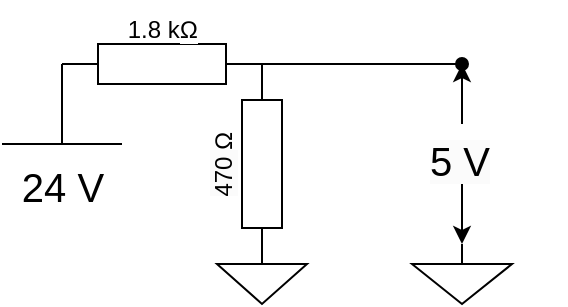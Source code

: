 <mxfile version="20.7.4" type="github">
  <diagram id="1Y1ot4NXpsam_9F01_-j" name="Page-1">
    <mxGraphModel dx="512" dy="279" grid="1" gridSize="10" guides="1" tooltips="1" connect="1" arrows="1" fold="1" page="1" pageScale="1" pageWidth="1169" pageHeight="827" math="0" shadow="0">
      <root>
        <mxCell id="0" />
        <mxCell id="1" parent="0" />
        <mxCell id="NNe2MkwTKoM-TwKIev49-5" style="edgeStyle=none;rounded=0;orthogonalLoop=1;jettySize=auto;html=1;exitX=1;exitY=0.5;exitDx=0;exitDy=0;exitPerimeter=0;endArrow=oval;endFill=1;" edge="1" parent="1" source="NNe2MkwTKoM-TwKIev49-1">
          <mxGeometry relative="1" as="geometry">
            <mxPoint x="440" y="120" as="targetPoint" />
          </mxGeometry>
        </mxCell>
        <mxCell id="NNe2MkwTKoM-TwKIev49-1" value="" style="pointerEvents=1;verticalLabelPosition=bottom;shadow=0;dashed=0;align=center;html=1;verticalAlign=top;shape=mxgraph.electrical.resistors.resistor_1;" vertex="1" parent="1">
          <mxGeometry x="240" y="110" width="100" height="20" as="geometry" />
        </mxCell>
        <mxCell id="NNe2MkwTKoM-TwKIev49-2" value="" style="pointerEvents=1;verticalLabelPosition=bottom;shadow=0;dashed=0;align=center;html=1;verticalAlign=top;shape=mxgraph.electrical.resistors.resistor_1;direction=south;" vertex="1" parent="1">
          <mxGeometry x="330" y="120" width="20" height="100" as="geometry" />
        </mxCell>
        <mxCell id="NNe2MkwTKoM-TwKIev49-3" value="" style="pointerEvents=1;verticalLabelPosition=bottom;shadow=0;dashed=0;align=center;html=1;verticalAlign=top;shape=mxgraph.electrical.signal_sources.signal_ground;" vertex="1" parent="1">
          <mxGeometry x="317.5" y="210" width="45" height="30" as="geometry" />
        </mxCell>
        <mxCell id="NNe2MkwTKoM-TwKIev49-4" value="&lt;span style=&quot;font-size: 20px;&quot;&gt;24 V&lt;/span&gt;" style="pointerEvents=1;verticalLabelPosition=bottom;shadow=0;dashed=0;align=center;html=1;verticalAlign=top;shape=mxgraph.electrical.signal_sources.vss2;fontSize=24;flipV=1;" vertex="1" parent="1">
          <mxGeometry x="210" y="120" width="60" height="40" as="geometry" />
        </mxCell>
        <mxCell id="NNe2MkwTKoM-TwKIev49-6" value="" style="pointerEvents=1;verticalLabelPosition=bottom;shadow=0;dashed=0;align=center;html=1;verticalAlign=top;shape=mxgraph.electrical.signal_sources.signal_ground;" vertex="1" parent="1">
          <mxGeometry x="415" y="210" width="50" height="30" as="geometry" />
        </mxCell>
        <mxCell id="NNe2MkwTKoM-TwKIev49-7" value="&lt;font style=&quot;font-size: 12px;&quot;&gt;1.8 k&lt;span style=&quot;font-family: sans-serif; text-align: start; background-color: rgb(255, 255, 255);&quot;&gt;Ω&lt;/span&gt;&lt;/font&gt;" style="text;html=1;strokeColor=none;fillColor=none;align=center;verticalAlign=middle;whiteSpace=wrap;rounded=0;" vertex="1" parent="1">
          <mxGeometry x="258.75" y="88" width="62.5" height="30" as="geometry" />
        </mxCell>
        <mxCell id="NNe2MkwTKoM-TwKIev49-9" value="&lt;div style=&quot;text-align: center;&quot;&gt;&lt;span style=&quot;text-align: start; background-color: rgb(251, 251, 251);&quot;&gt;470&amp;nbsp;&lt;/span&gt;&lt;span style=&quot;background-color: rgb(255, 255, 255); font-family: sans-serif; text-align: start;&quot;&gt;Ω&lt;/span&gt;&lt;/div&gt;" style="text;html=1;strokeColor=none;fillColor=none;align=center;verticalAlign=bottom;whiteSpace=wrap;rounded=0;horizontal=0;textDirection=ltr;" vertex="1" parent="1">
          <mxGeometry x="267.5" y="150" width="62.5" height="40" as="geometry" />
        </mxCell>
        <mxCell id="NNe2MkwTKoM-TwKIev49-11" style="edgeStyle=none;rounded=0;orthogonalLoop=1;jettySize=auto;html=1;fontSize=12;fontColor=#000000;endArrow=classic;endFill=1;" edge="1" parent="1">
          <mxGeometry relative="1" as="geometry">
            <mxPoint x="440" y="120" as="targetPoint" />
            <mxPoint x="440" y="150" as="sourcePoint" />
          </mxGeometry>
        </mxCell>
        <mxCell id="NNe2MkwTKoM-TwKIev49-10" value="&lt;span style=&quot;color: rgb(0, 0, 0); font-family: Helvetica; font-size: 20px; font-style: normal; font-variant-ligatures: normal; font-variant-caps: normal; font-weight: 400; letter-spacing: normal; orphans: 2; text-align: center; text-indent: 0px; text-transform: none; widows: 2; word-spacing: 0px; -webkit-text-stroke-width: 0px; background-color: rgb(251, 251, 251); text-decoration-thickness: initial; text-decoration-style: initial; text-decoration-color: initial; float: none; display: inline !important;&quot;&gt;5 V&lt;/span&gt;" style="text;whiteSpace=wrap;html=1;fontSize=12;fontColor=#000000;" vertex="1" parent="1">
          <mxGeometry x="422" y="150" width="70" height="50" as="geometry" />
        </mxCell>
        <mxCell id="NNe2MkwTKoM-TwKIev49-12" style="edgeStyle=none;rounded=0;orthogonalLoop=1;jettySize=auto;html=1;fontSize=12;fontColor=#000000;endArrow=classic;endFill=1;entryX=0.5;entryY=0;entryDx=0;entryDy=0;entryPerimeter=0;" edge="1" parent="1" target="NNe2MkwTKoM-TwKIev49-6">
          <mxGeometry relative="1" as="geometry">
            <mxPoint x="450" y="130" as="targetPoint" />
            <mxPoint x="440" y="180" as="sourcePoint" />
          </mxGeometry>
        </mxCell>
        <mxCell id="NNe2MkwTKoM-TwKIev49-13" style="edgeStyle=none;rounded=0;orthogonalLoop=1;jettySize=auto;html=1;exitX=0.25;exitY=0;exitDx=0;exitDy=0;fontSize=12;fontColor=#000000;endArrow=classic;endFill=1;" edge="1" parent="1" source="NNe2MkwTKoM-TwKIev49-10" target="NNe2MkwTKoM-TwKIev49-10">
          <mxGeometry relative="1" as="geometry">
            <Array as="points">
              <mxPoint x="440" y="150" />
            </Array>
          </mxGeometry>
        </mxCell>
        <mxCell id="NNe2MkwTKoM-TwKIev49-14" style="edgeStyle=none;rounded=0;orthogonalLoop=1;jettySize=auto;html=1;exitX=0.25;exitY=0;exitDx=0;exitDy=0;fontSize=12;fontColor=#000000;endArrow=classic;endFill=1;" edge="1" parent="1" source="NNe2MkwTKoM-TwKIev49-10" target="NNe2MkwTKoM-TwKIev49-10">
          <mxGeometry relative="1" as="geometry" />
        </mxCell>
      </root>
    </mxGraphModel>
  </diagram>
</mxfile>
